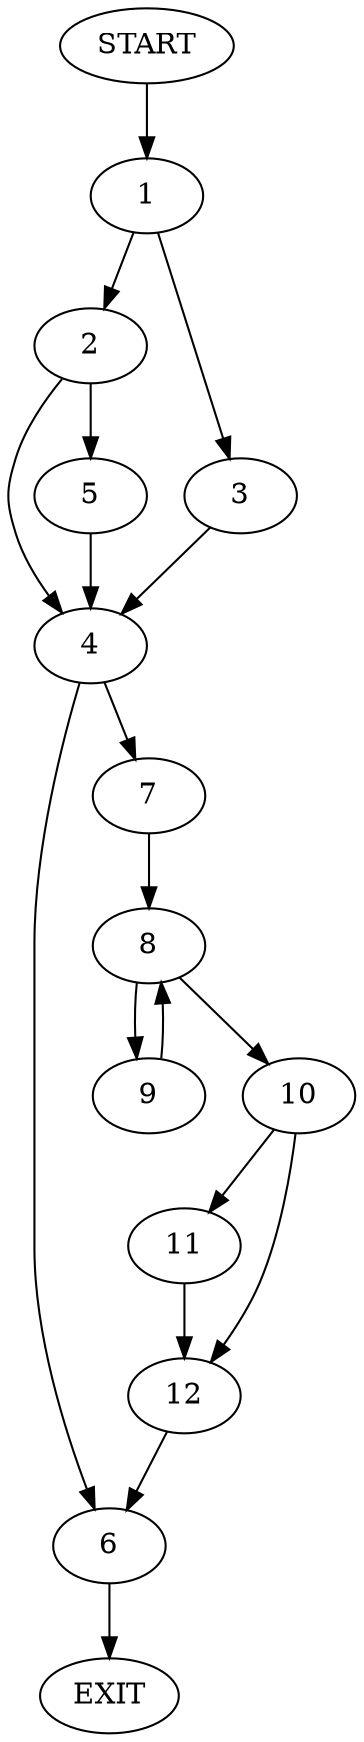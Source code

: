 digraph {
0 [label="START"]
13 [label="EXIT"]
0 -> 1
1 -> 2
1 -> 3
2 -> 4
2 -> 5
3 -> 4
4 -> 6
4 -> 7
5 -> 4
6 -> 13
7 -> 8
8 -> 9
8 -> 10
9 -> 8
10 -> 11
10 -> 12
12 -> 6
11 -> 12
}
